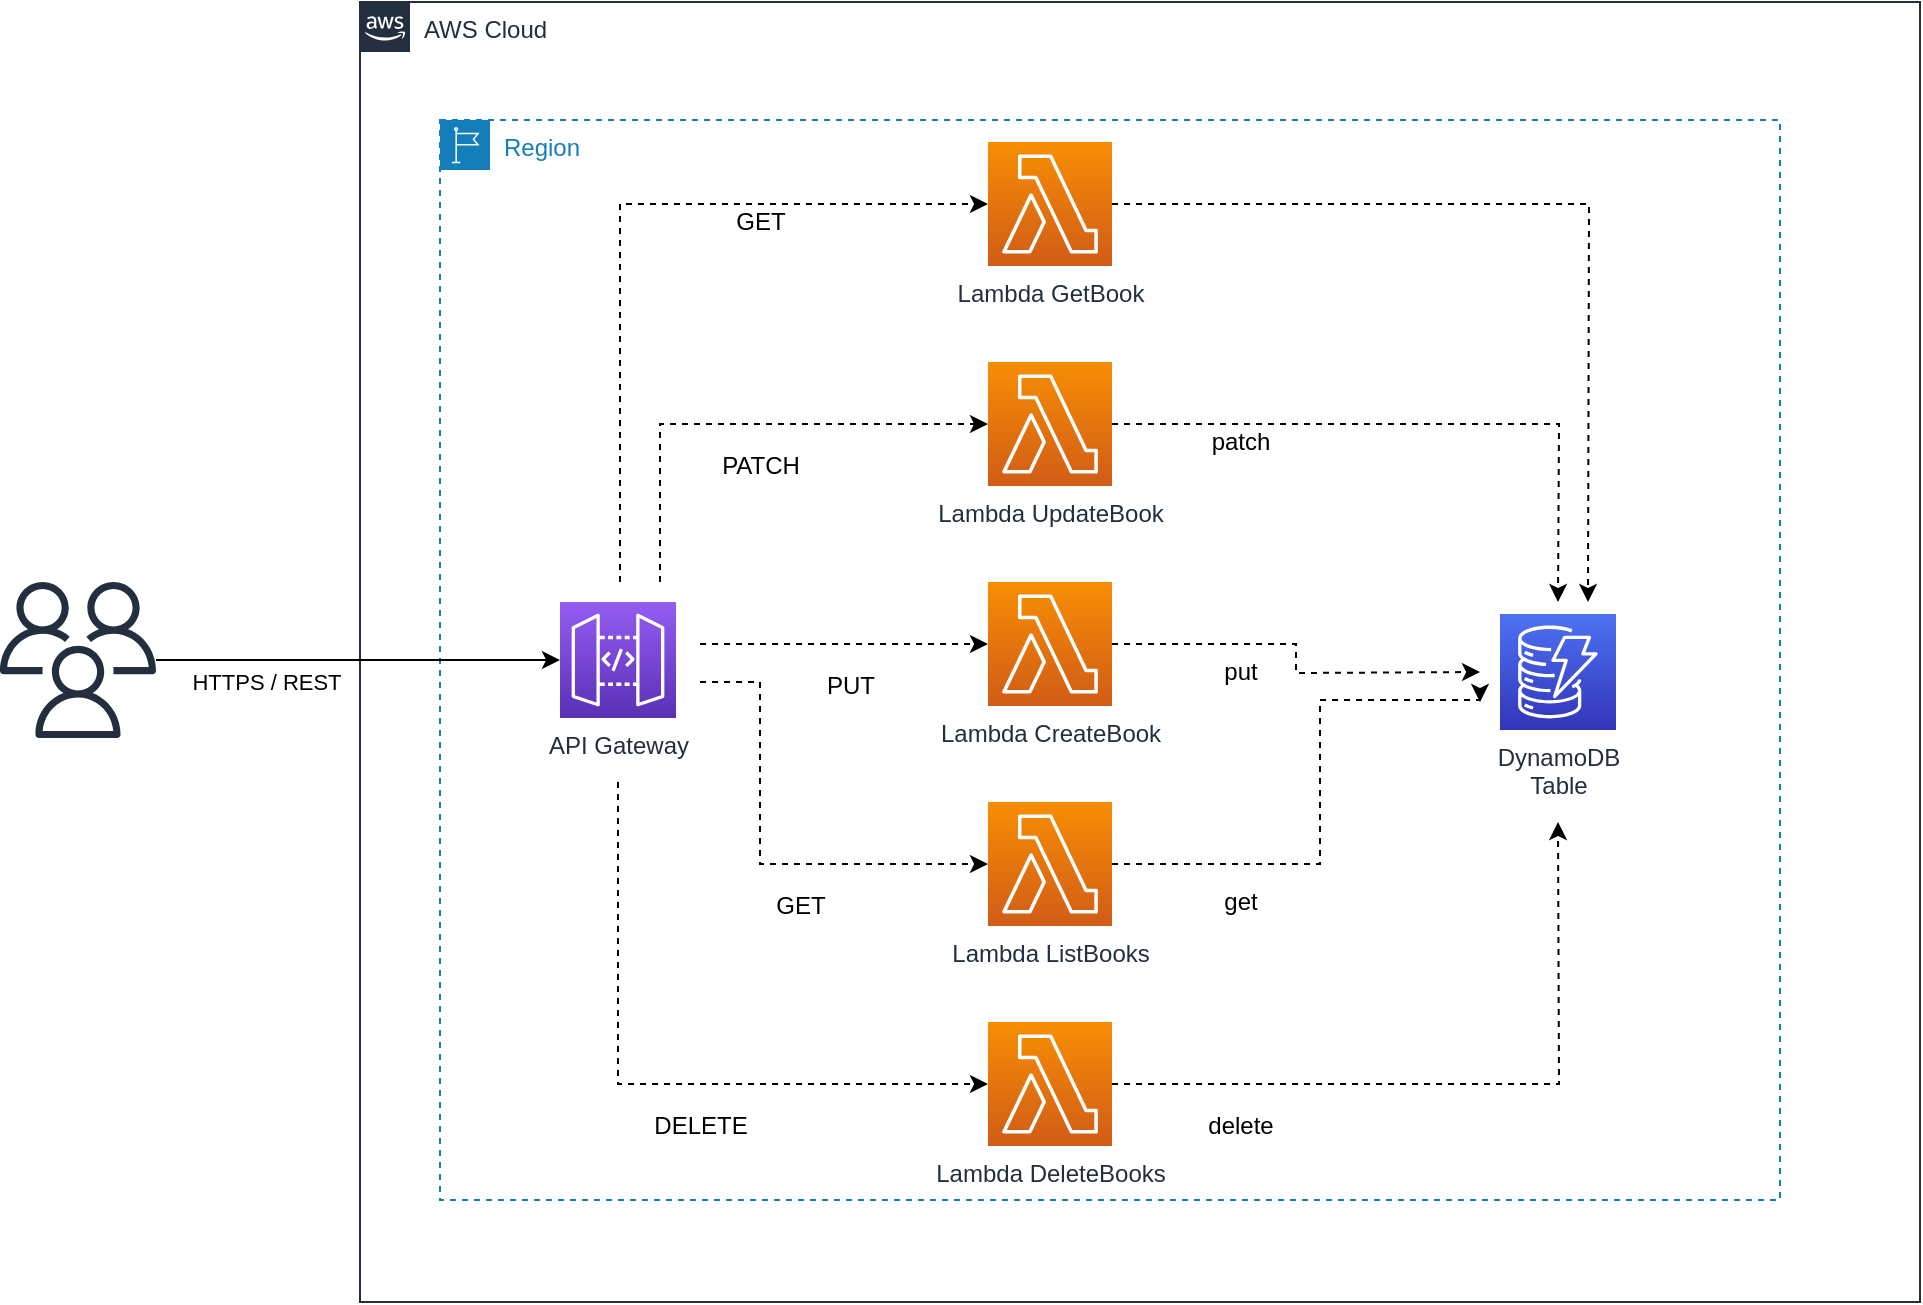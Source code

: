 <mxfile version="14.7.9" type="github">
  <diagram id="Ht1M8jgEwFfnCIfOTk4-" name="Page-1">
    <mxGraphModel dx="815" dy="406" grid="1" gridSize="10" guides="1" tooltips="1" connect="1" arrows="1" fold="1" page="1" pageScale="1" pageWidth="1169" pageHeight="827" math="0" shadow="0">
      <root>
        <mxCell id="0" />
        <mxCell id="1" parent="0" />
        <mxCell id="FqP7iUfW-RrtiVTPv17M-3" value="Region" style="points=[[0,0],[0.25,0],[0.5,0],[0.75,0],[1,0],[1,0.25],[1,0.5],[1,0.75],[1,1],[0.75,1],[0.5,1],[0.25,1],[0,1],[0,0.75],[0,0.5],[0,0.25]];outlineConnect=0;gradientColor=none;html=1;whiteSpace=wrap;fontSize=12;fontStyle=0;shape=mxgraph.aws4.group;grIcon=mxgraph.aws4.group_region;strokeColor=#147EBA;fillColor=none;verticalAlign=top;align=left;spacingLeft=30;fontColor=#147EBA;dashed=1;" vertex="1" parent="1">
          <mxGeometry x="280" y="109" width="670" height="540" as="geometry" />
        </mxCell>
        <mxCell id="UEzPUAAOIrF-is8g5C7q-74" value="AWS Cloud" style="points=[[0,0],[0.25,0],[0.5,0],[0.75,0],[1,0],[1,0.25],[1,0.5],[1,0.75],[1,1],[0.75,1],[0.5,1],[0.25,1],[0,1],[0,0.75],[0,0.5],[0,0.25]];outlineConnect=0;gradientColor=none;html=1;whiteSpace=wrap;fontSize=12;fontStyle=0;shape=mxgraph.aws4.group;grIcon=mxgraph.aws4.group_aws_cloud_alt;strokeColor=#232F3E;fillColor=none;verticalAlign=top;align=left;spacingLeft=30;fontColor=#232F3E;dashed=0;labelBackgroundColor=#ffffff;" parent="1" vertex="1">
          <mxGeometry x="240" y="50" width="780" height="650" as="geometry" />
        </mxCell>
        <mxCell id="FqP7iUfW-RrtiVTPv17M-4" style="edgeStyle=orthogonalEdgeStyle;rounded=0;orthogonalLoop=1;jettySize=auto;html=1;" edge="1" parent="1" source="FqP7iUfW-RrtiVTPv17M-1" target="FqP7iUfW-RrtiVTPv17M-2">
          <mxGeometry relative="1" as="geometry" />
        </mxCell>
        <mxCell id="FqP7iUfW-RrtiVTPv17M-6" value="HTTPS / REST" style="edgeLabel;html=1;align=center;verticalAlign=middle;resizable=0;points=[];" vertex="1" connectable="0" parent="FqP7iUfW-RrtiVTPv17M-4">
          <mxGeometry x="-0.357" y="-1" relative="1" as="geometry">
            <mxPoint x="-10" y="10" as="offset" />
          </mxGeometry>
        </mxCell>
        <mxCell id="FqP7iUfW-RrtiVTPv17M-1" value="" style="outlineConnect=0;fontColor=#232F3E;gradientColor=none;fillColor=#232F3E;strokeColor=none;dashed=0;verticalLabelPosition=bottom;verticalAlign=top;align=center;html=1;fontSize=12;fontStyle=0;aspect=fixed;pointerEvents=1;shape=mxgraph.aws4.users;" vertex="1" parent="1">
          <mxGeometry x="60" y="340" width="78" height="78" as="geometry" />
        </mxCell>
        <mxCell id="FqP7iUfW-RrtiVTPv17M-16" style="edgeStyle=orthogonalEdgeStyle;rounded=0;orthogonalLoop=1;jettySize=auto;html=1;entryX=0;entryY=0.5;entryDx=0;entryDy=0;entryPerimeter=0;dashed=1;" edge="1" parent="1" target="FqP7iUfW-RrtiVTPv17M-13">
          <mxGeometry relative="1" as="geometry">
            <mxPoint x="369" y="440" as="sourcePoint" />
            <Array as="points">
              <mxPoint x="369" y="591" />
            </Array>
          </mxGeometry>
        </mxCell>
        <mxCell id="FqP7iUfW-RrtiVTPv17M-17" style="edgeStyle=orthogonalEdgeStyle;rounded=0;orthogonalLoop=1;jettySize=auto;html=1;entryX=0;entryY=0.5;entryDx=0;entryDy=0;entryPerimeter=0;dashed=1;" edge="1" parent="1" target="FqP7iUfW-RrtiVTPv17M-12">
          <mxGeometry relative="1" as="geometry">
            <mxPoint x="410" y="390" as="sourcePoint" />
            <Array as="points">
              <mxPoint x="440" y="390" />
              <mxPoint x="440" y="481" />
            </Array>
          </mxGeometry>
        </mxCell>
        <mxCell id="FqP7iUfW-RrtiVTPv17M-18" style="edgeStyle=orthogonalEdgeStyle;rounded=0;orthogonalLoop=1;jettySize=auto;html=1;dashed=1;" edge="1" parent="1" target="FqP7iUfW-RrtiVTPv17M-11">
          <mxGeometry relative="1" as="geometry">
            <mxPoint x="410" y="371" as="sourcePoint" />
            <Array as="points">
              <mxPoint x="440" y="371" />
              <mxPoint x="440" y="371" />
            </Array>
          </mxGeometry>
        </mxCell>
        <mxCell id="FqP7iUfW-RrtiVTPv17M-19" style="edgeStyle=orthogonalEdgeStyle;rounded=0;orthogonalLoop=1;jettySize=auto;html=1;dashed=1;" edge="1" parent="1">
          <mxGeometry relative="1" as="geometry">
            <mxPoint x="390" y="340" as="sourcePoint" />
            <mxPoint x="554" y="261" as="targetPoint" />
            <Array as="points">
              <mxPoint x="390" y="261" />
            </Array>
          </mxGeometry>
        </mxCell>
        <mxCell id="FqP7iUfW-RrtiVTPv17M-2" value="API Gateway" style="points=[[0,0,0],[0.25,0,0],[0.5,0,0],[0.75,0,0],[1,0,0],[0,1,0],[0.25,1,0],[0.5,1,0],[0.75,1,0],[1,1,0],[0,0.25,0],[0,0.5,0],[0,0.75,0],[1,0.25,0],[1,0.5,0],[1,0.75,0]];outlineConnect=0;fontColor=#232F3E;gradientColor=#945DF2;gradientDirection=north;fillColor=#5A30B5;strokeColor=#ffffff;dashed=0;verticalLabelPosition=bottom;verticalAlign=top;align=center;html=1;fontSize=12;fontStyle=0;aspect=fixed;shape=mxgraph.aws4.resourceIcon;resIcon=mxgraph.aws4.api_gateway;" vertex="1" parent="1">
          <mxGeometry x="340" y="350" width="58" height="58" as="geometry" />
        </mxCell>
        <mxCell id="FqP7iUfW-RrtiVTPv17M-39" style="edgeStyle=orthogonalEdgeStyle;rounded=0;orthogonalLoop=1;jettySize=auto;html=1;dashed=1;" edge="1" parent="1" source="FqP7iUfW-RrtiVTPv17M-5">
          <mxGeometry relative="1" as="geometry">
            <mxPoint x="839" y="350" as="targetPoint" />
          </mxGeometry>
        </mxCell>
        <mxCell id="FqP7iUfW-RrtiVTPv17M-5" value="Lambda UpdateBook" style="points=[[0,0,0],[0.25,0,0],[0.5,0,0],[0.75,0,0],[1,0,0],[0,1,0],[0.25,1,0],[0.5,1,0],[0.75,1,0],[1,1,0],[0,0.25,0],[0,0.5,0],[0,0.75,0],[1,0.25,0],[1,0.5,0],[1,0.75,0]];outlineConnect=0;fontColor=#232F3E;gradientColor=#F78E04;gradientDirection=north;fillColor=#D05C17;strokeColor=#ffffff;dashed=0;verticalLabelPosition=bottom;verticalAlign=top;align=center;html=1;fontSize=12;fontStyle=0;aspect=fixed;shape=mxgraph.aws4.resourceIcon;resIcon=mxgraph.aws4.lambda;" vertex="1" parent="1">
          <mxGeometry x="554" y="230" width="62" height="62" as="geometry" />
        </mxCell>
        <mxCell id="FqP7iUfW-RrtiVTPv17M-38" style="edgeStyle=orthogonalEdgeStyle;rounded=0;orthogonalLoop=1;jettySize=auto;html=1;dashed=1;" edge="1" parent="1" source="FqP7iUfW-RrtiVTPv17M-10">
          <mxGeometry relative="1" as="geometry">
            <mxPoint x="854" y="350" as="targetPoint" />
          </mxGeometry>
        </mxCell>
        <mxCell id="FqP7iUfW-RrtiVTPv17M-10" value="Lambda GetBook" style="points=[[0,0,0],[0.25,0,0],[0.5,0,0],[0.75,0,0],[1,0,0],[0,1,0],[0.25,1,0],[0.5,1,0],[0.75,1,0],[1,1,0],[0,0.25,0],[0,0.5,0],[0,0.75,0],[1,0.25,0],[1,0.5,0],[1,0.75,0]];outlineConnect=0;fontColor=#232F3E;gradientColor=#F78E04;gradientDirection=north;fillColor=#D05C17;strokeColor=#ffffff;dashed=0;verticalLabelPosition=bottom;verticalAlign=top;align=center;html=1;fontSize=12;fontStyle=0;aspect=fixed;shape=mxgraph.aws4.resourceIcon;resIcon=mxgraph.aws4.lambda;" vertex="1" parent="1">
          <mxGeometry x="554" y="120" width="62" height="62" as="geometry" />
        </mxCell>
        <mxCell id="FqP7iUfW-RrtiVTPv17M-32" style="edgeStyle=orthogonalEdgeStyle;rounded=0;orthogonalLoop=1;jettySize=auto;html=1;dashed=1;" edge="1" parent="1" source="FqP7iUfW-RrtiVTPv17M-11">
          <mxGeometry relative="1" as="geometry">
            <mxPoint x="800" y="385" as="targetPoint" />
          </mxGeometry>
        </mxCell>
        <mxCell id="FqP7iUfW-RrtiVTPv17M-11" value="Lambda CreateBook" style="points=[[0,0,0],[0.25,0,0],[0.5,0,0],[0.75,0,0],[1,0,0],[0,1,0],[0.25,1,0],[0.5,1,0],[0.75,1,0],[1,1,0],[0,0.25,0],[0,0.5,0],[0,0.75,0],[1,0.25,0],[1,0.5,0],[1,0.75,0]];outlineConnect=0;fontColor=#232F3E;gradientColor=#F78E04;gradientDirection=north;fillColor=#D05C17;strokeColor=#ffffff;dashed=0;verticalLabelPosition=bottom;verticalAlign=top;align=center;html=1;fontSize=12;fontStyle=0;aspect=fixed;shape=mxgraph.aws4.resourceIcon;resIcon=mxgraph.aws4.lambda;" vertex="1" parent="1">
          <mxGeometry x="554" y="340" width="62" height="62" as="geometry" />
        </mxCell>
        <mxCell id="FqP7iUfW-RrtiVTPv17M-30" style="edgeStyle=orthogonalEdgeStyle;rounded=0;orthogonalLoop=1;jettySize=auto;html=1;dashed=1;" edge="1" parent="1" source="FqP7iUfW-RrtiVTPv17M-12">
          <mxGeometry relative="1" as="geometry">
            <mxPoint x="800" y="400" as="targetPoint" />
            <Array as="points">
              <mxPoint x="720" y="481" />
              <mxPoint x="720" y="399" />
            </Array>
          </mxGeometry>
        </mxCell>
        <mxCell id="FqP7iUfW-RrtiVTPv17M-12" value="Lambda ListBooks" style="points=[[0,0,0],[0.25,0,0],[0.5,0,0],[0.75,0,0],[1,0,0],[0,1,0],[0.25,1,0],[0.5,1,0],[0.75,1,0],[1,1,0],[0,0.25,0],[0,0.5,0],[0,0.75,0],[1,0.25,0],[1,0.5,0],[1,0.75,0]];outlineConnect=0;fontColor=#232F3E;gradientColor=#F78E04;gradientDirection=north;fillColor=#D05C17;strokeColor=#ffffff;dashed=0;verticalLabelPosition=bottom;verticalAlign=top;align=center;html=1;fontSize=12;fontStyle=0;aspect=fixed;shape=mxgraph.aws4.resourceIcon;resIcon=mxgraph.aws4.lambda;" vertex="1" parent="1">
          <mxGeometry x="554" y="450" width="62" height="62" as="geometry" />
        </mxCell>
        <mxCell id="FqP7iUfW-RrtiVTPv17M-31" style="edgeStyle=orthogonalEdgeStyle;rounded=0;orthogonalLoop=1;jettySize=auto;html=1;dashed=1;" edge="1" parent="1" source="FqP7iUfW-RrtiVTPv17M-13">
          <mxGeometry relative="1" as="geometry">
            <mxPoint x="839" y="460" as="targetPoint" />
          </mxGeometry>
        </mxCell>
        <mxCell id="FqP7iUfW-RrtiVTPv17M-13" value="Lambda DeleteBooks" style="points=[[0,0,0],[0.25,0,0],[0.5,0,0],[0.75,0,0],[1,0,0],[0,1,0],[0.25,1,0],[0.5,1,0],[0.75,1,0],[1,1,0],[0,0.25,0],[0,0.5,0],[0,0.75,0],[1,0.25,0],[1,0.5,0],[1,0.75,0]];outlineConnect=0;fontColor=#232F3E;gradientColor=#F78E04;gradientDirection=north;fillColor=#D05C17;strokeColor=#ffffff;dashed=0;verticalLabelPosition=bottom;verticalAlign=top;align=center;html=1;fontSize=12;fontStyle=0;aspect=fixed;shape=mxgraph.aws4.resourceIcon;resIcon=mxgraph.aws4.lambda;" vertex="1" parent="1">
          <mxGeometry x="554" y="560" width="62" height="62" as="geometry" />
        </mxCell>
        <mxCell id="FqP7iUfW-RrtiVTPv17M-20" value="GET" style="text;html=1;align=center;verticalAlign=middle;resizable=0;points=[];autosize=1;strokeColor=none;" vertex="1" parent="1">
          <mxGeometry x="420" y="150" width="40" height="20" as="geometry" />
        </mxCell>
        <mxCell id="FqP7iUfW-RrtiVTPv17M-21" style="edgeStyle=orthogonalEdgeStyle;rounded=0;orthogonalLoop=1;jettySize=auto;html=1;dashed=1;entryX=0;entryY=0.5;entryDx=0;entryDy=0;entryPerimeter=0;" edge="1" parent="1" target="FqP7iUfW-RrtiVTPv17M-10">
          <mxGeometry relative="1" as="geometry">
            <mxPoint x="370" y="340" as="sourcePoint" />
            <mxPoint x="564" y="271" as="targetPoint" />
            <Array as="points">
              <mxPoint x="370" y="151" />
            </Array>
          </mxGeometry>
        </mxCell>
        <mxCell id="FqP7iUfW-RrtiVTPv17M-23" value="PATCH" style="text;html=1;align=center;verticalAlign=middle;resizable=0;points=[];autosize=1;strokeColor=none;" vertex="1" parent="1">
          <mxGeometry x="415" y="272" width="50" height="20" as="geometry" />
        </mxCell>
        <mxCell id="FqP7iUfW-RrtiVTPv17M-24" value="PUT" style="text;html=1;align=center;verticalAlign=middle;resizable=0;points=[];autosize=1;strokeColor=none;" vertex="1" parent="1">
          <mxGeometry x="465" y="382" width="40" height="20" as="geometry" />
        </mxCell>
        <mxCell id="FqP7iUfW-RrtiVTPv17M-25" value="GET" style="text;html=1;align=center;verticalAlign=middle;resizable=0;points=[];autosize=1;strokeColor=none;" vertex="1" parent="1">
          <mxGeometry x="440" y="492" width="40" height="20" as="geometry" />
        </mxCell>
        <mxCell id="FqP7iUfW-RrtiVTPv17M-26" value="DELETE" style="text;html=1;align=center;verticalAlign=middle;resizable=0;points=[];autosize=1;strokeColor=none;" vertex="1" parent="1">
          <mxGeometry x="380" y="602" width="60" height="20" as="geometry" />
        </mxCell>
        <mxCell id="FqP7iUfW-RrtiVTPv17M-27" value="DynamoDB &lt;br&gt;Table" style="points=[[0,0,0],[0.25,0,0],[0.5,0,0],[0.75,0,0],[1,0,0],[0,1,0],[0.25,1,0],[0.5,1,0],[0.75,1,0],[1,1,0],[0,0.25,0],[0,0.5,0],[0,0.75,0],[1,0.25,0],[1,0.5,0],[1,0.75,0]];outlineConnect=0;fontColor=#232F3E;gradientColor=#4D72F3;gradientDirection=north;fillColor=#3334B9;strokeColor=#ffffff;dashed=0;verticalLabelPosition=bottom;verticalAlign=top;align=center;html=1;fontSize=12;fontStyle=0;aspect=fixed;shape=mxgraph.aws4.resourceIcon;resIcon=mxgraph.aws4.dynamodb;" vertex="1" parent="1">
          <mxGeometry x="810" y="356" width="58" height="58" as="geometry" />
        </mxCell>
        <mxCell id="FqP7iUfW-RrtiVTPv17M-33" value="patch" style="text;html=1;align=center;verticalAlign=middle;resizable=0;points=[];autosize=1;strokeColor=none;" vertex="1" parent="1">
          <mxGeometry x="660" y="260" width="40" height="20" as="geometry" />
        </mxCell>
        <mxCell id="FqP7iUfW-RrtiVTPv17M-34" value="put" style="text;html=1;align=center;verticalAlign=middle;resizable=0;points=[];autosize=1;strokeColor=none;" vertex="1" parent="1">
          <mxGeometry x="665" y="375" width="30" height="20" as="geometry" />
        </mxCell>
        <mxCell id="FqP7iUfW-RrtiVTPv17M-36" value="get" style="text;html=1;align=center;verticalAlign=middle;resizable=0;points=[];autosize=1;strokeColor=none;" vertex="1" parent="1">
          <mxGeometry x="665" y="490" width="30" height="20" as="geometry" />
        </mxCell>
        <mxCell id="FqP7iUfW-RrtiVTPv17M-37" value="delete" style="text;html=1;align=center;verticalAlign=middle;resizable=0;points=[];autosize=1;strokeColor=none;" vertex="1" parent="1">
          <mxGeometry x="655" y="602" width="50" height="20" as="geometry" />
        </mxCell>
      </root>
    </mxGraphModel>
  </diagram>
</mxfile>
